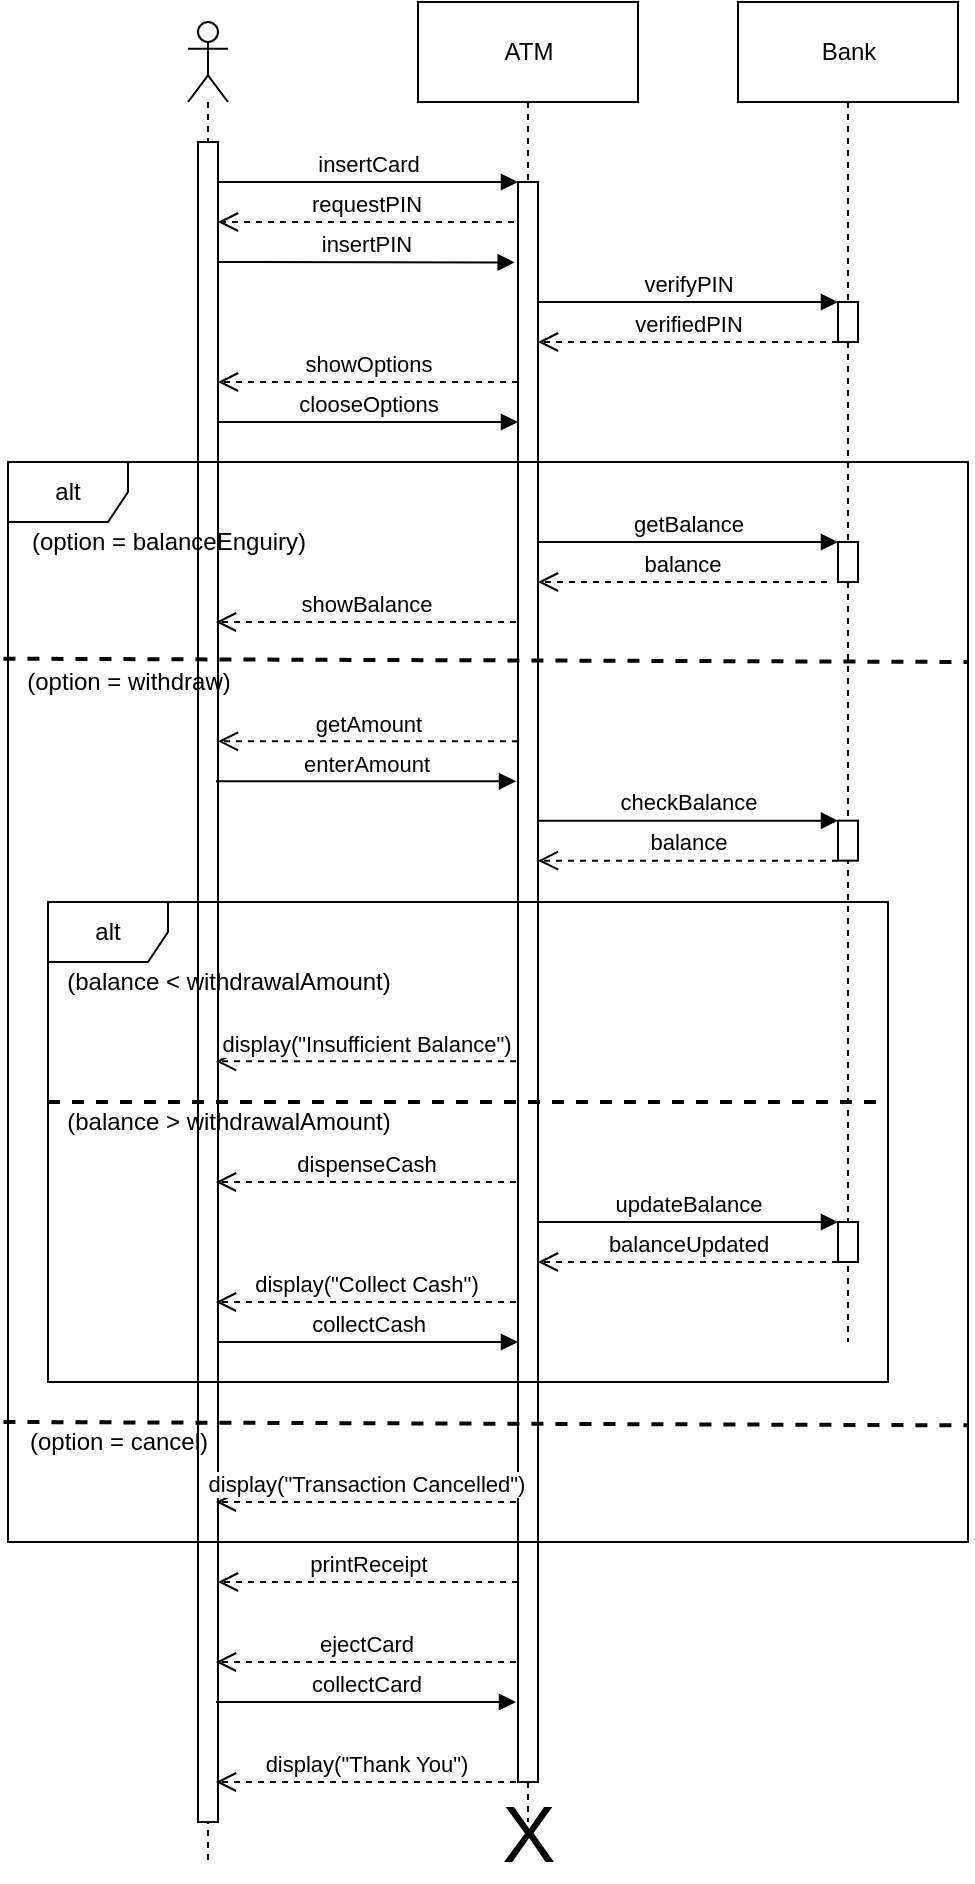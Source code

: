 <mxfile version="13.0.3" type="device"><diagram id="7FjACRMEGrb4TYgtrlqr" name="Страница 1"><mxGraphModel dx="948" dy="575" grid="1" gridSize="10" guides="1" tooltips="1" connect="1" arrows="1" fold="1" page="1" pageScale="1" pageWidth="827" pageHeight="1169" math="0" shadow="0"><root><mxCell id="0"/><mxCell id="1" parent="0"/><mxCell id="LaWDO6f7vTSugHM8kgAP-1" value="" style="shape=umlLifeline;participant=umlActor;perimeter=lifelinePerimeter;whiteSpace=wrap;html=1;container=1;collapsible=0;recursiveResize=0;verticalAlign=top;spacingTop=36;labelBackgroundColor=#ffffff;outlineConnect=0;" vertex="1" parent="1"><mxGeometry x="250" y="160" width="20" height="920" as="geometry"/></mxCell><mxCell id="LaWDO6f7vTSugHM8kgAP-7" value="" style="html=1;points=[];perimeter=orthogonalPerimeter;" vertex="1" parent="LaWDO6f7vTSugHM8kgAP-1"><mxGeometry x="5" y="60" width="10" height="840" as="geometry"/></mxCell><mxCell id="LaWDO6f7vTSugHM8kgAP-2" value="" style="shape=umlLifeline;participant=umlEntity;perimeter=lifelinePerimeter;whiteSpace=wrap;html=1;container=1;collapsible=0;recursiveResize=0;verticalAlign=top;spacingTop=36;labelBackgroundColor=#ffffff;outlineConnect=0;" vertex="1" parent="1"><mxGeometry x="400" y="160" width="40" height="900" as="geometry"/></mxCell><mxCell id="LaWDO6f7vTSugHM8kgAP-42" value="ATM" style="html=1;" vertex="1" parent="LaWDO6f7vTSugHM8kgAP-2"><mxGeometry x="-35" y="-10" width="110" height="50" as="geometry"/></mxCell><mxCell id="LaWDO6f7vTSugHM8kgAP-3" value="" style="shape=umlLifeline;participant=umlEntity;perimeter=lifelinePerimeter;whiteSpace=wrap;html=1;container=1;collapsible=0;recursiveResize=0;verticalAlign=top;spacingTop=36;labelBackgroundColor=#ffffff;outlineConnect=0;" vertex="1" parent="1"><mxGeometry x="560" y="160" width="40" height="660" as="geometry"/></mxCell><mxCell id="LaWDO6f7vTSugHM8kgAP-14" value="" style="html=1;points=[];perimeter=orthogonalPerimeter;" vertex="1" parent="LaWDO6f7vTSugHM8kgAP-3"><mxGeometry x="15" y="140" width="10" height="20" as="geometry"/></mxCell><mxCell id="LaWDO6f7vTSugHM8kgAP-41" value="Bank" style="html=1;" vertex="1" parent="LaWDO6f7vTSugHM8kgAP-3"><mxGeometry x="-35" y="-10" width="110" height="50" as="geometry"/></mxCell><mxCell id="LaWDO6f7vTSugHM8kgAP-8" value="" style="html=1;points=[];perimeter=orthogonalPerimeter;" vertex="1" parent="1"><mxGeometry x="415" y="240" width="10" height="800" as="geometry"/></mxCell><mxCell id="LaWDO6f7vTSugHM8kgAP-9" value="insertCard" style="html=1;verticalAlign=bottom;startArrow=none;startFill=0;endArrow=block;startSize=8;" edge="1" parent="1"><mxGeometry width="60" relative="1" as="geometry"><mxPoint x="265" y="240" as="sourcePoint"/><mxPoint x="415" y="240" as="targetPoint"/></mxGeometry></mxCell><mxCell id="LaWDO6f7vTSugHM8kgAP-10" value="requestPIN" style="html=1;verticalAlign=bottom;endArrow=open;dashed=1;endSize=8;" edge="1" parent="1" target="LaWDO6f7vTSugHM8kgAP-7"><mxGeometry relative="1" as="geometry"><mxPoint x="413" y="260" as="sourcePoint"/><mxPoint x="281" y="260" as="targetPoint"/></mxGeometry></mxCell><mxCell id="LaWDO6f7vTSugHM8kgAP-11" value="insertPIN" style="html=1;verticalAlign=bottom;startArrow=none;startFill=0;endArrow=block;startSize=8;entryX=-0.133;entryY=0.001;entryDx=0;entryDy=0;entryPerimeter=0;" edge="1" parent="1"><mxGeometry width="60" relative="1" as="geometry"><mxPoint x="265" y="280" as="sourcePoint"/><mxPoint x="413.34" y="280.2" as="targetPoint"/></mxGeometry></mxCell><mxCell id="LaWDO6f7vTSugHM8kgAP-12" value="verifyPIN" style="html=1;verticalAlign=bottom;startArrow=none;startFill=0;endArrow=block;startSize=8;exitX=1.133;exitY=0.034;exitDx=0;exitDy=0;exitPerimeter=0;" edge="1" parent="1"><mxGeometry width="60" relative="1" as="geometry"><mxPoint x="425" y="300" as="sourcePoint"/><mxPoint x="575" y="300" as="targetPoint"/></mxGeometry></mxCell><mxCell id="LaWDO6f7vTSugHM8kgAP-13" value="verifiedPIN" style="html=1;verticalAlign=bottom;endArrow=open;dashed=1;endSize=8;" edge="1" parent="1"><mxGeometry relative="1" as="geometry"><mxPoint x="575" y="320" as="sourcePoint"/><mxPoint x="425" y="320" as="targetPoint"/></mxGeometry></mxCell><mxCell id="LaWDO6f7vTSugHM8kgAP-15" value="showOptions" style="html=1;verticalAlign=bottom;endArrow=open;dashed=1;endSize=8;" edge="1" parent="1"><mxGeometry relative="1" as="geometry"><mxPoint x="415" y="340" as="sourcePoint"/><mxPoint x="265" y="340" as="targetPoint"/></mxGeometry></mxCell><mxCell id="LaWDO6f7vTSugHM8kgAP-16" value="clooseOptions" style="html=1;verticalAlign=bottom;startArrow=none;startFill=0;endArrow=block;startSize=8;exitX=1.133;exitY=0.034;exitDx=0;exitDy=0;exitPerimeter=0;" edge="1" parent="1"><mxGeometry width="60" relative="1" as="geometry"><mxPoint x="265" y="360" as="sourcePoint"/><mxPoint x="415" y="360" as="targetPoint"/></mxGeometry></mxCell><mxCell id="LaWDO6f7vTSugHM8kgAP-17" value="alt" style="shape=umlFrame;whiteSpace=wrap;html=1;" vertex="1" parent="1"><mxGeometry x="160" y="380" width="480" height="540" as="geometry"/></mxCell><mxCell id="LaWDO6f7vTSugHM8kgAP-18" value="(option = balanceEnguiry)" style="text;html=1;align=center;verticalAlign=middle;resizable=0;points=[];autosize=1;" vertex="1" parent="1"><mxGeometry x="160" y="410" width="160" height="20" as="geometry"/></mxCell><mxCell id="LaWDO6f7vTSugHM8kgAP-19" value="" style="html=1;points=[];perimeter=orthogonalPerimeter;" vertex="1" parent="1"><mxGeometry x="575" y="420" width="10" height="20" as="geometry"/></mxCell><mxCell id="LaWDO6f7vTSugHM8kgAP-20" value="getBalance" style="html=1;verticalAlign=bottom;startArrow=none;startFill=0;endArrow=block;startSize=8;exitX=1.133;exitY=0.034;exitDx=0;exitDy=0;exitPerimeter=0;" edge="1" parent="1"><mxGeometry width="60" relative="1" as="geometry"><mxPoint x="425" y="420" as="sourcePoint"/><mxPoint x="575" y="420" as="targetPoint"/></mxGeometry></mxCell><mxCell id="LaWDO6f7vTSugHM8kgAP-21" value="balance" style="html=1;verticalAlign=bottom;endArrow=open;dashed=1;endSize=8;" edge="1" parent="1"><mxGeometry relative="1" as="geometry"><mxPoint x="569.5" y="440" as="sourcePoint"/><mxPoint x="425" y="440" as="targetPoint"/></mxGeometry></mxCell><mxCell id="LaWDO6f7vTSugHM8kgAP-22" value="showBalance" style="html=1;verticalAlign=bottom;endArrow=open;dashed=1;endSize=8;" edge="1" parent="1"><mxGeometry relative="1" as="geometry"><mxPoint x="414" y="460" as="sourcePoint"/><mxPoint x="264" y="460" as="targetPoint"/></mxGeometry></mxCell><mxCell id="LaWDO6f7vTSugHM8kgAP-23" value="" style="endArrow=none;dashed=1;html=1;exitX=-0.019;exitY=-0.083;exitDx=0;exitDy=0;exitPerimeter=0;strokeWidth=2;" edge="1" parent="1" source="LaWDO6f7vTSugHM8kgAP-24"><mxGeometry width="50" height="50" relative="1" as="geometry"><mxPoint x="130" y="450" as="sourcePoint"/><mxPoint x="640" y="480" as="targetPoint"/></mxGeometry></mxCell><mxCell id="LaWDO6f7vTSugHM8kgAP-24" value="(option = withdraw)" style="text;html=1;align=center;verticalAlign=middle;resizable=0;points=[];autosize=1;" vertex="1" parent="1"><mxGeometry x="160" y="480" width="120" height="20" as="geometry"/></mxCell><mxCell id="LaWDO6f7vTSugHM8kgAP-25" value="getAmount" style="html=1;verticalAlign=bottom;endArrow=open;dashed=1;endSize=8;" edge="1" parent="1"><mxGeometry relative="1" as="geometry"><mxPoint x="415" y="519.67" as="sourcePoint"/><mxPoint x="265" y="519.67" as="targetPoint"/></mxGeometry></mxCell><mxCell id="LaWDO6f7vTSugHM8kgAP-26" value="enterAmount" style="html=1;verticalAlign=bottom;startArrow=none;startFill=0;endArrow=block;startSize=8;exitX=1.133;exitY=0.034;exitDx=0;exitDy=0;exitPerimeter=0;" edge="1" parent="1"><mxGeometry width="60" relative="1" as="geometry"><mxPoint x="264" y="539.67" as="sourcePoint"/><mxPoint x="414" y="539.67" as="targetPoint"/></mxGeometry></mxCell><mxCell id="LaWDO6f7vTSugHM8kgAP-27" value="" style="html=1;points=[];perimeter=orthogonalPerimeter;" vertex="1" parent="1"><mxGeometry x="575" y="559.33" width="10" height="20" as="geometry"/></mxCell><mxCell id="LaWDO6f7vTSugHM8kgAP-28" value="checkBalance" style="html=1;verticalAlign=bottom;startArrow=none;startFill=0;endArrow=block;startSize=8;exitX=1.133;exitY=0.034;exitDx=0;exitDy=0;exitPerimeter=0;" edge="1" parent="1"><mxGeometry width="60" relative="1" as="geometry"><mxPoint x="425" y="559.33" as="sourcePoint"/><mxPoint x="575" y="559.33" as="targetPoint"/></mxGeometry></mxCell><mxCell id="LaWDO6f7vTSugHM8kgAP-29" value="balance" style="html=1;verticalAlign=bottom;endArrow=open;dashed=1;endSize=8;" edge="1" parent="1"><mxGeometry relative="1" as="geometry"><mxPoint x="575" y="579.33" as="sourcePoint"/><mxPoint x="425" y="579.33" as="targetPoint"/></mxGeometry></mxCell><mxCell id="LaWDO6f7vTSugHM8kgAP-30" value="alt" style="shape=umlFrame;whiteSpace=wrap;html=1;" vertex="1" parent="1"><mxGeometry x="180" y="600" width="420" height="240" as="geometry"/></mxCell><mxCell id="LaWDO6f7vTSugHM8kgAP-31" value="(balance &amp;lt; withdrawalAmount)" style="text;html=1;align=center;verticalAlign=middle;resizable=0;points=[];autosize=1;" vertex="1" parent="1"><mxGeometry x="180" y="630" width="180" height="20" as="geometry"/></mxCell><mxCell id="LaWDO6f7vTSugHM8kgAP-32" value="display(&quot;Insufficient Balance&quot;)" style="html=1;verticalAlign=bottom;endArrow=open;dashed=1;endSize=8;" edge="1" parent="1"><mxGeometry relative="1" as="geometry"><mxPoint x="414" y="679.67" as="sourcePoint"/><mxPoint x="264" y="679.67" as="targetPoint"/></mxGeometry></mxCell><mxCell id="LaWDO6f7vTSugHM8kgAP-33" value="" style="endArrow=none;dashed=1;html=1;exitX=-0.019;exitY=-0.083;exitDx=0;exitDy=0;exitPerimeter=0;strokeWidth=2;" edge="1" parent="1"><mxGeometry width="50" height="50" relative="1" as="geometry"><mxPoint x="180" y="700" as="sourcePoint"/><mxPoint x="600" y="700" as="targetPoint"/></mxGeometry></mxCell><mxCell id="LaWDO6f7vTSugHM8kgAP-34" value="(balance &amp;gt; withdrawalAmount)" style="text;html=1;align=center;verticalAlign=middle;resizable=0;points=[];autosize=1;" vertex="1" parent="1"><mxGeometry x="180" y="700" width="180" height="20" as="geometry"/></mxCell><mxCell id="LaWDO6f7vTSugHM8kgAP-35" value="dispenseCash" style="html=1;verticalAlign=bottom;endArrow=open;dashed=1;endSize=8;" edge="1" parent="1"><mxGeometry relative="1" as="geometry"><mxPoint x="414" y="740.0" as="sourcePoint"/><mxPoint x="264" y="740.0" as="targetPoint"/></mxGeometry></mxCell><mxCell id="LaWDO6f7vTSugHM8kgAP-36" value="" style="html=1;points=[];perimeter=orthogonalPerimeter;" vertex="1" parent="1"><mxGeometry x="575" y="760" width="10" height="20" as="geometry"/></mxCell><mxCell id="LaWDO6f7vTSugHM8kgAP-37" value="updateBalance" style="html=1;verticalAlign=bottom;startArrow=none;startFill=0;endArrow=block;startSize=8;exitX=1.133;exitY=0.034;exitDx=0;exitDy=0;exitPerimeter=0;" edge="1" parent="1"><mxGeometry width="60" relative="1" as="geometry"><mxPoint x="425" y="760" as="sourcePoint"/><mxPoint x="575" y="760" as="targetPoint"/></mxGeometry></mxCell><mxCell id="LaWDO6f7vTSugHM8kgAP-38" value="balanceUpdated" style="html=1;verticalAlign=bottom;endArrow=open;dashed=1;endSize=8;" edge="1" parent="1"><mxGeometry relative="1" as="geometry"><mxPoint x="575" y="780" as="sourcePoint"/><mxPoint x="425" y="780" as="targetPoint"/></mxGeometry></mxCell><mxCell id="LaWDO6f7vTSugHM8kgAP-39" value="display(&quot;Collect Cash&quot;)" style="html=1;verticalAlign=bottom;endArrow=open;dashed=1;endSize=8;" edge="1" parent="1"><mxGeometry relative="1" as="geometry"><mxPoint x="414" y="800.0" as="sourcePoint"/><mxPoint x="264" y="800.0" as="targetPoint"/></mxGeometry></mxCell><mxCell id="LaWDO6f7vTSugHM8kgAP-40" value="collectCash" style="html=1;verticalAlign=bottom;startArrow=none;startFill=0;endArrow=block;startSize=8;exitX=1.133;exitY=0.034;exitDx=0;exitDy=0;exitPerimeter=0;" edge="1" parent="1"><mxGeometry width="60" relative="1" as="geometry"><mxPoint x="265" y="820" as="sourcePoint"/><mxPoint x="415" y="820" as="targetPoint"/></mxGeometry></mxCell><mxCell id="LaWDO6f7vTSugHM8kgAP-43" value="" style="endArrow=none;dashed=1;html=1;exitX=-0.019;exitY=-0.083;exitDx=0;exitDy=0;exitPerimeter=0;strokeWidth=2;" edge="1" parent="1"><mxGeometry width="50" height="50" relative="1" as="geometry"><mxPoint x="157.72" y="860" as="sourcePoint"/><mxPoint x="640" y="861.66" as="targetPoint"/></mxGeometry></mxCell><mxCell id="LaWDO6f7vTSugHM8kgAP-44" value="(option = cancel)" style="text;html=1;align=center;verticalAlign=middle;resizable=0;points=[];autosize=1;" vertex="1" parent="1"><mxGeometry x="160" y="860" width="110" height="20" as="geometry"/></mxCell><mxCell id="LaWDO6f7vTSugHM8kgAP-45" value="display(&quot;Transaction Cancelled&quot;)" style="html=1;verticalAlign=bottom;endArrow=open;dashed=1;endSize=8;" edge="1" parent="1"><mxGeometry relative="1" as="geometry"><mxPoint x="414" y="900" as="sourcePoint"/><mxPoint x="264" y="900" as="targetPoint"/></mxGeometry></mxCell><mxCell id="LaWDO6f7vTSugHM8kgAP-47" value="printReceipt" style="html=1;verticalAlign=bottom;endArrow=open;dashed=1;endSize=8;" edge="1" parent="1"><mxGeometry relative="1" as="geometry"><mxPoint x="415" y="940" as="sourcePoint"/><mxPoint x="265" y="940" as="targetPoint"/></mxGeometry></mxCell><mxCell id="LaWDO6f7vTSugHM8kgAP-48" value="ejectCard" style="html=1;verticalAlign=bottom;endArrow=open;dashed=1;endSize=8;" edge="1" parent="1"><mxGeometry relative="1" as="geometry"><mxPoint x="414" y="980" as="sourcePoint"/><mxPoint x="264" y="980" as="targetPoint"/></mxGeometry></mxCell><mxCell id="LaWDO6f7vTSugHM8kgAP-49" value="collectCard" style="html=1;verticalAlign=bottom;startArrow=none;startFill=0;endArrow=block;startSize=8;exitX=1.133;exitY=0.034;exitDx=0;exitDy=0;exitPerimeter=0;" edge="1" parent="1"><mxGeometry width="60" relative="1" as="geometry"><mxPoint x="264" y="1000" as="sourcePoint"/><mxPoint x="414" y="1000" as="targetPoint"/></mxGeometry></mxCell><mxCell id="LaWDO6f7vTSugHM8kgAP-50" value="display(&quot;Thank You&quot;)" style="html=1;verticalAlign=bottom;endArrow=open;dashed=1;endSize=8;" edge="1" parent="1"><mxGeometry relative="1" as="geometry"><mxPoint x="414" y="1040" as="sourcePoint"/><mxPoint x="264" y="1040" as="targetPoint"/></mxGeometry></mxCell><mxCell id="LaWDO6f7vTSugHM8kgAP-51" value="&lt;font style=&quot;font-size: 40px;&quot;&gt;X&lt;/font&gt;" style="text;html=1;align=center;verticalAlign=middle;resizable=0;points=[];autosize=1;fontSize=40;" vertex="1" parent="1"><mxGeometry x="400" y="1040" width="40" height="50" as="geometry"/></mxCell></root></mxGraphModel></diagram></mxfile>